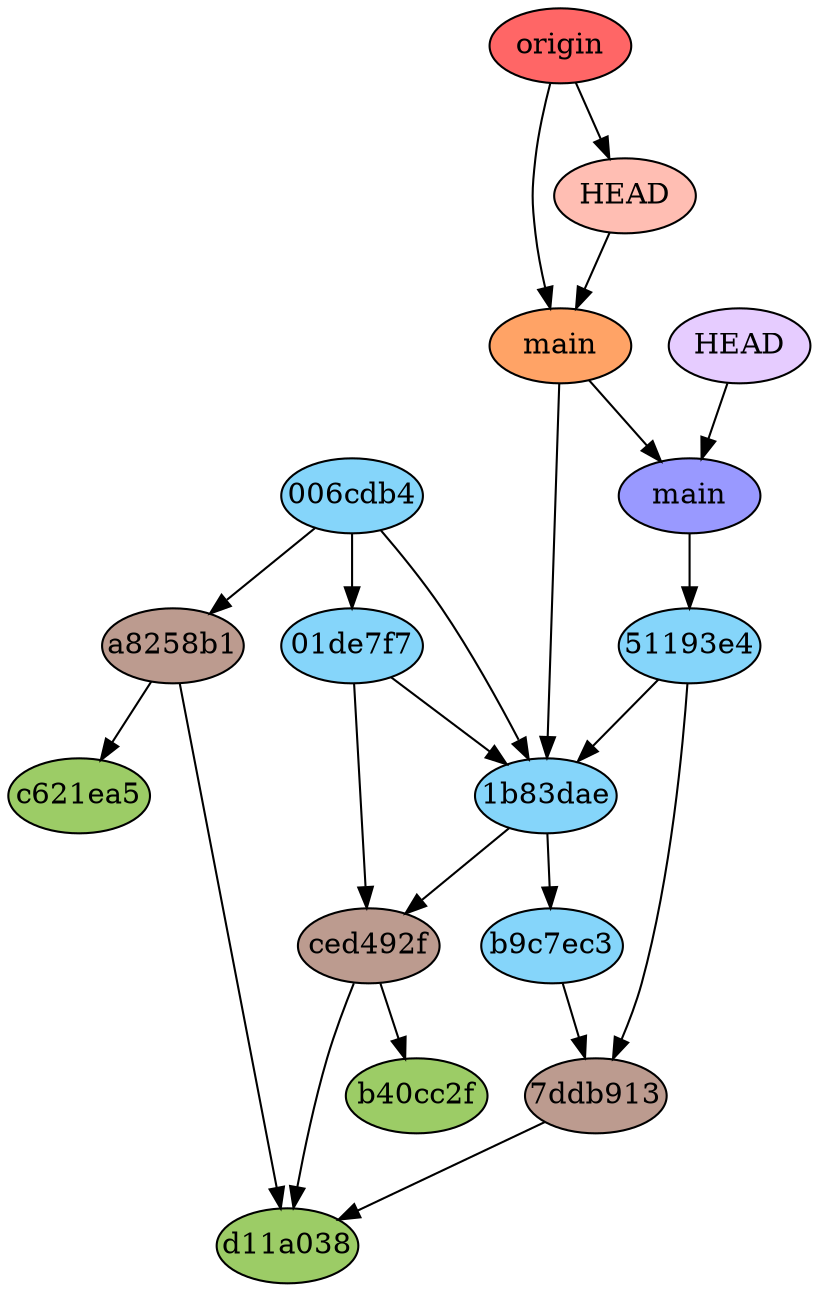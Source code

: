 digraph auto {
	graph [bgcolor=transparent]
	node [fixedsize=true style=filled width=0.95]
	b40cc2f7afc4e87e2d65b20cc299fdf1fb2e476e [label=b40cc2f fillcolor="#9ccc66"]
	c621ea5fb973b4739490ffed70aebef958e5524d [label=c621ea5 fillcolor="#9ccc66"]
	d11a038146cb93a09b410ce0dcb9797ba83ca300 [label=d11a038 fillcolor="#9ccc66"]
	"7ddb913dec0cd767d557117b192c5b228f11a520" [label="7ddb913" fillcolor="#bc9b8f"]
	"7ddb913dec0cd767d557117b192c5b228f11a520" -> d11a038146cb93a09b410ce0dcb9797ba83ca300
	a8258b18f2cc2948dd9f6bf156ab47c28c1250a6 [label=a8258b1 fillcolor="#bc9b8f"]
	a8258b18f2cc2948dd9f6bf156ab47c28c1250a6 -> d11a038146cb93a09b410ce0dcb9797ba83ca300
	a8258b18f2cc2948dd9f6bf156ab47c28c1250a6 -> c621ea5fb973b4739490ffed70aebef958e5524d
	ced492f512dd449e5d929657b099d43485c54eb4 [label=ced492f fillcolor="#bc9b8f"]
	ced492f512dd449e5d929657b099d43485c54eb4 -> d11a038146cb93a09b410ce0dcb9797ba83ca300
	ced492f512dd449e5d929657b099d43485c54eb4 -> b40cc2f7afc4e87e2d65b20cc299fdf1fb2e476e
	"006cdb46f44fb9d7b02b0bb6a9a8272baef2cdad" [label="006cdb4" fillcolor="#85d5fa"]
	"006cdb46f44fb9d7b02b0bb6a9a8272baef2cdad" -> a8258b18f2cc2948dd9f6bf156ab47c28c1250a6
	"006cdb46f44fb9d7b02b0bb6a9a8272baef2cdad" -> "1b83daef2b5f9f86ee3894ec3ed0e7713b954e48"
	"006cdb46f44fb9d7b02b0bb6a9a8272baef2cdad" -> "01de7f725cd8f0ec6495ff59a2df78ec6617b6a3"
	"01de7f725cd8f0ec6495ff59a2df78ec6617b6a3" [label="01de7f7" fillcolor="#85d5fa"]
	"01de7f725cd8f0ec6495ff59a2df78ec6617b6a3" -> ced492f512dd449e5d929657b099d43485c54eb4
	"01de7f725cd8f0ec6495ff59a2df78ec6617b6a3" -> "1b83daef2b5f9f86ee3894ec3ed0e7713b954e48"
	"1b83daef2b5f9f86ee3894ec3ed0e7713b954e48" [label="1b83dae" fillcolor="#85d5fa"]
	"1b83daef2b5f9f86ee3894ec3ed0e7713b954e48" -> ced492f512dd449e5d929657b099d43485c54eb4
	"1b83daef2b5f9f86ee3894ec3ed0e7713b954e48" -> b9c7ec3e2f7203faec06685b3f343ab82773f341
	"51193e4c2d6dc5419dec3228f451a55dedf434ad" [label="51193e4" fillcolor="#85d5fa"]
	"51193e4c2d6dc5419dec3228f451a55dedf434ad" -> "7ddb913dec0cd767d557117b192c5b228f11a520"
	"51193e4c2d6dc5419dec3228f451a55dedf434ad" -> "1b83daef2b5f9f86ee3894ec3ed0e7713b954e48"
	b9c7ec3e2f7203faec06685b3f343ab82773f341 [label=b9c7ec3 fillcolor="#85d5fa"]
	b9c7ec3e2f7203faec06685b3f343ab82773f341 -> "7ddb913dec0cd767d557117b192c5b228f11a520"
	main [label=main fillcolor="#9999ff"]
	main -> "51193e4c2d6dc5419dec3228f451a55dedf434ad"
	HEAD [label=HEAD fillcolor="#e6ccff"]
	HEAD -> main
	"origin/main" [label=main fillcolor="#ffa366"]
	"origin/main" -> "1b83daef2b5f9f86ee3894ec3ed0e7713b954e48"
	"origin/HEAD" [label=HEAD fillcolor="#ffbeb3"]
	"origin/HEAD" -> "origin/main"
	origin [label=origin fillcolor="#ff6666"]
	origin -> "origin/main"
	origin -> "origin/HEAD"
	"origin/main" -> main
}
